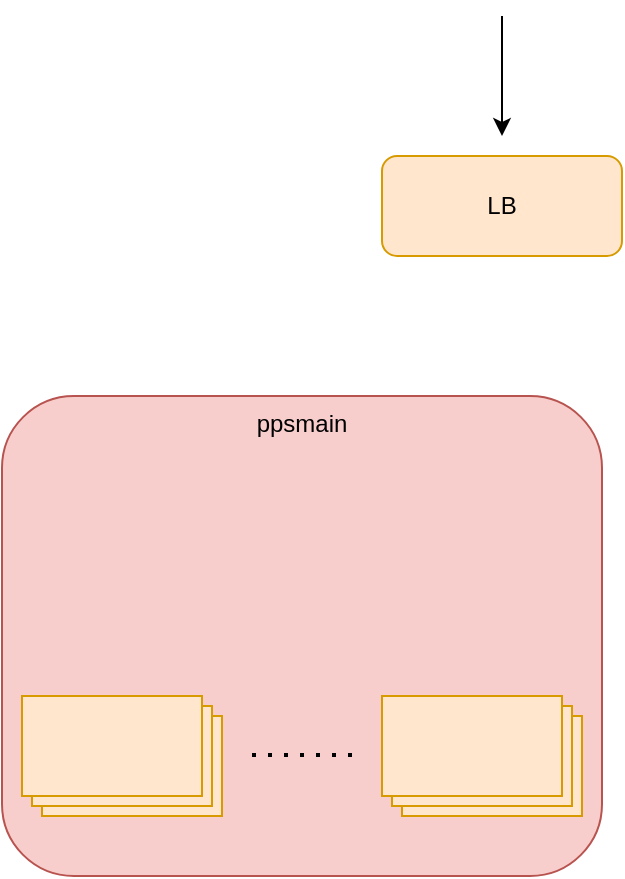 <mxfile version="24.4.7" type="github">
  <diagram name="第 1 页" id="g9GaiNzB98gWVUfawiRK">
    <mxGraphModel dx="950" dy="679" grid="1" gridSize="10" guides="1" tooltips="1" connect="1" arrows="1" fold="1" page="1" pageScale="1" pageWidth="827" pageHeight="1169" math="0" shadow="0">
      <root>
        <mxCell id="0" />
        <mxCell id="1" parent="0" />
        <mxCell id="FD9zBaWAwN7f3C2ogDmK-11" value="ppsmain" style="rounded=1;whiteSpace=wrap;html=1;verticalAlign=top;fillColor=#f8cecc;strokeColor=#b85450;" vertex="1" parent="1">
          <mxGeometry x="150" y="320" width="300" height="240" as="geometry" />
        </mxCell>
        <mxCell id="FD9zBaWAwN7f3C2ogDmK-4" value="LB" style="rounded=1;whiteSpace=wrap;html=1;fillColor=#ffe6cc;strokeColor=#d79b00;" vertex="1" parent="1">
          <mxGeometry x="340" y="200" width="120" height="50" as="geometry" />
        </mxCell>
        <mxCell id="FD9zBaWAwN7f3C2ogDmK-6" value="" style="verticalLabelPosition=bottom;verticalAlign=top;html=1;shape=mxgraph.basic.layered_rect;dx=10;outlineConnect=0;whiteSpace=wrap;fillColor=#ffe6cc;strokeColor=#d79b00;" vertex="1" parent="1">
          <mxGeometry x="160" y="470" width="100" height="60" as="geometry" />
        </mxCell>
        <mxCell id="FD9zBaWAwN7f3C2ogDmK-10" value="" style="endArrow=classic;html=1;rounded=0;" edge="1" parent="1">
          <mxGeometry width="50" height="50" relative="1" as="geometry">
            <mxPoint x="400" y="130" as="sourcePoint" />
            <mxPoint x="400" y="190" as="targetPoint" />
          </mxGeometry>
        </mxCell>
        <mxCell id="FD9zBaWAwN7f3C2ogDmK-12" value="" style="verticalLabelPosition=bottom;verticalAlign=top;html=1;shape=mxgraph.basic.layered_rect;dx=10;outlineConnect=0;whiteSpace=wrap;fillColor=#ffe6cc;strokeColor=#d79b00;" vertex="1" parent="1">
          <mxGeometry x="340" y="470" width="100" height="60" as="geometry" />
        </mxCell>
        <mxCell id="FD9zBaWAwN7f3C2ogDmK-13" value="" style="endArrow=none;dashed=1;html=1;dashPattern=1 3;strokeWidth=2;rounded=0;" edge="1" parent="1">
          <mxGeometry width="50" height="50" relative="1" as="geometry">
            <mxPoint x="325" y="499.5" as="sourcePoint" />
            <mxPoint x="275" y="499.5" as="targetPoint" />
          </mxGeometry>
        </mxCell>
      </root>
    </mxGraphModel>
  </diagram>
</mxfile>
